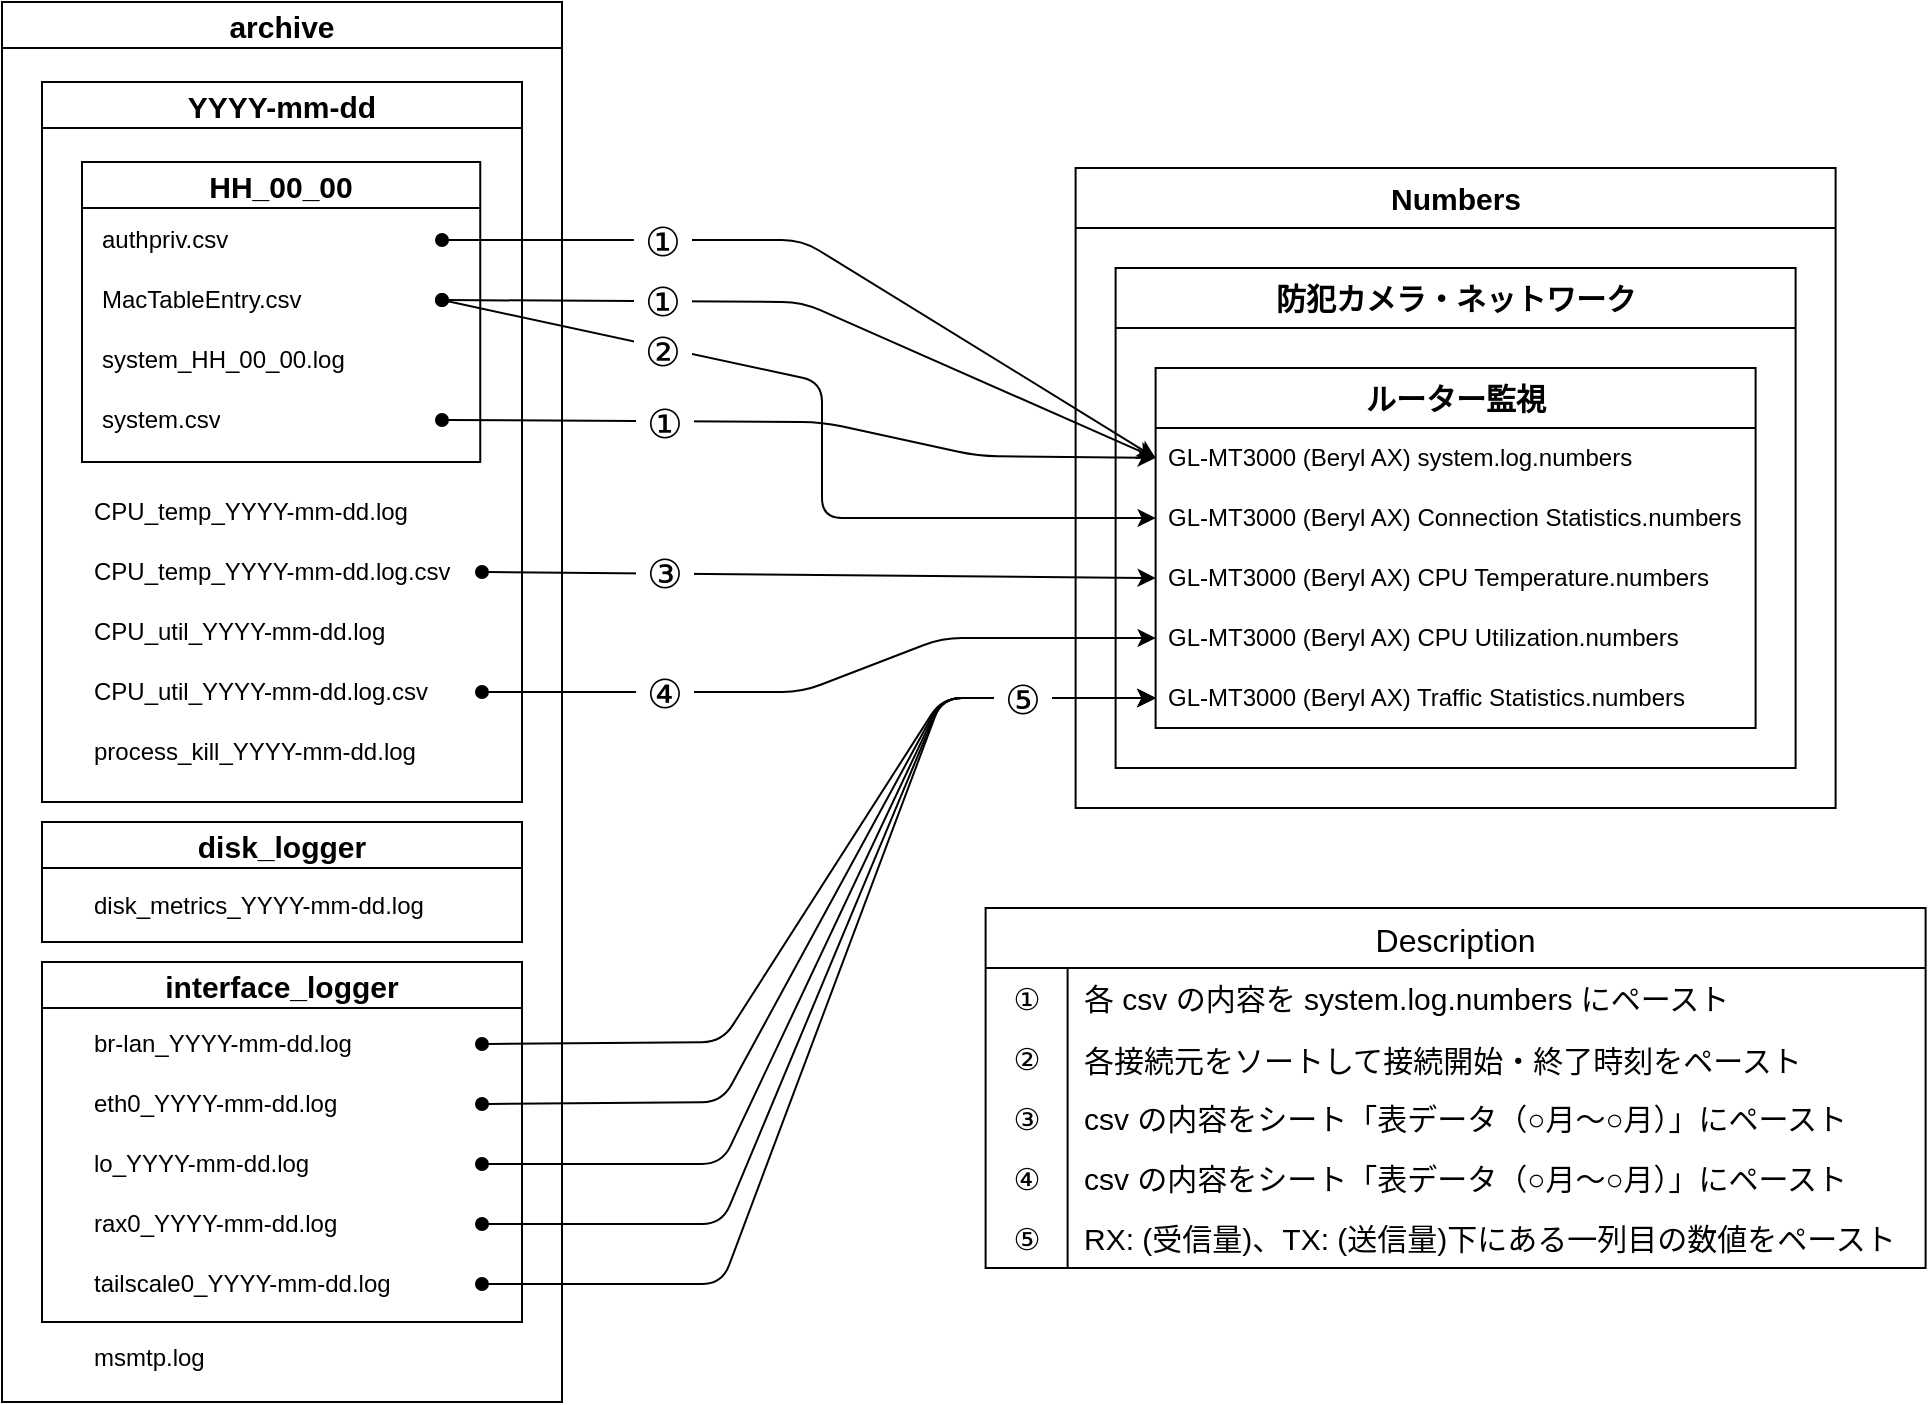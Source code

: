 <mxfile version="24.7.13">
  <diagram name="ページ1" id="POTG8XySrepqZoLcC0DG">
    <mxGraphModel dx="2240" dy="862" grid="1" gridSize="10" guides="1" tooltips="1" connect="1" arrows="1" fold="1" page="1" pageScale="1" pageWidth="827" pageHeight="1169" math="0" shadow="0">
      <root>
        <mxCell id="0" />
        <mxCell id="1" parent="0" />
        <mxCell id="_yV6Y9GvnwlzQ7EZrmGs-73" value="" style="group;movable=1;resizable=1;rotatable=1;deletable=1;editable=1;locked=0;connectable=1;" parent="1" vertex="1" connectable="0">
          <mxGeometry x="-720" y="240" width="200" height="150" as="geometry" />
        </mxCell>
        <mxCell id="_yV6Y9GvnwlzQ7EZrmGs-74" value="&lt;span style=&quot;font-size: 15px;&quot;&gt;HH_00_00&lt;/span&gt;" style="swimlane;whiteSpace=wrap;html=1;movable=1;resizable=1;rotatable=1;deletable=1;editable=1;locked=0;connectable=1;container=0;" parent="_yV6Y9GvnwlzQ7EZrmGs-73" vertex="1">
          <mxGeometry width="199.13" height="150" as="geometry" />
        </mxCell>
        <UserObject label="authpriv.csv" id="_yV6Y9GvnwlzQ7EZrmGs-80">
          <mxCell style="text;strokeColor=none;fillColor=none;align=left;verticalAlign=middle;spacingLeft=4;spacingRight=4;overflow=hidden;points=[[0,0.5],[1,0.5]];portConstraint=eastwest;rotatable=1;whiteSpace=wrap;html=1;movable=1;resizable=1;deletable=1;editable=1;locked=0;connectable=1;" parent="_yV6Y9GvnwlzQ7EZrmGs-73" vertex="1">
            <mxGeometry x="4" y="24" width="176" height="30" as="geometry" />
          </mxCell>
        </UserObject>
        <UserObject label="MacTableEntry.csv" id="_yV6Y9GvnwlzQ7EZrmGs-81">
          <mxCell style="text;strokeColor=none;fillColor=none;align=left;verticalAlign=middle;spacingLeft=4;spacingRight=4;overflow=hidden;points=[[0,0.5],[1,0.5]];portConstraint=eastwest;rotatable=1;whiteSpace=wrap;html=1;movable=1;resizable=1;deletable=1;editable=1;locked=0;connectable=1;" parent="_yV6Y9GvnwlzQ7EZrmGs-73" vertex="1">
            <mxGeometry x="4" y="54" width="176" height="30" as="geometry" />
          </mxCell>
        </UserObject>
        <UserObject label="system_HH_00_00.log" id="_yV6Y9GvnwlzQ7EZrmGs-82">
          <mxCell style="text;strokeColor=none;fillColor=none;align=left;verticalAlign=middle;spacingLeft=4;spacingRight=4;overflow=hidden;points=[[0,0.5],[1,0.5]];portConstraint=eastwest;rotatable=1;whiteSpace=wrap;html=1;movable=1;resizable=1;deletable=1;editable=1;locked=0;connectable=1;" parent="_yV6Y9GvnwlzQ7EZrmGs-73" vertex="1">
            <mxGeometry x="4" y="84" width="176" height="30" as="geometry" />
          </mxCell>
        </UserObject>
        <UserObject label="system.csv" id="_yV6Y9GvnwlzQ7EZrmGs-84">
          <mxCell style="text;strokeColor=none;fillColor=none;align=left;verticalAlign=middle;spacingLeft=4;spacingRight=4;overflow=hidden;points=[[0,0.5],[1,0.5]];portConstraint=eastwest;rotatable=1;whiteSpace=wrap;html=1;movable=1;resizable=1;deletable=1;editable=1;locked=0;connectable=1;" parent="_yV6Y9GvnwlzQ7EZrmGs-73" vertex="1">
            <mxGeometry x="4" y="114" width="176" height="30" as="geometry" />
          </mxCell>
        </UserObject>
        <mxCell id="_yV6Y9GvnwlzQ7EZrmGs-72" value="&lt;span style=&quot;font-size: 15px;&quot;&gt;YYYY-mm-dd&lt;/span&gt;" style="swimlane;whiteSpace=wrap;html=1;movable=1;resizable=1;rotatable=1;deletable=1;editable=1;locked=0;connectable=1;" parent="1" vertex="1">
          <mxGeometry x="-740" y="200" width="240" height="360" as="geometry" />
        </mxCell>
        <UserObject label="process_kill_YYYY-mm-dd.log" id="_yV6Y9GvnwlzQ7EZrmGs-79">
          <mxCell style="text;strokeColor=none;fillColor=none;align=left;verticalAlign=middle;spacingLeft=4;spacingRight=4;overflow=hidden;points=[[0,0.5],[1,0.5]];portConstraint=eastwest;rotatable=1;whiteSpace=wrap;html=1;movable=1;resizable=1;deletable=1;editable=1;locked=0;connectable=1;" parent="1" vertex="1">
            <mxGeometry x="-720" y="520" width="200" height="30" as="geometry" />
          </mxCell>
        </UserObject>
        <UserObject label="CPU_util_YYYY-mm-dd.log.csv" id="_yV6Y9GvnwlzQ7EZrmGs-77">
          <mxCell style="text;strokeColor=none;fillColor=none;align=left;verticalAlign=middle;spacingLeft=4;spacingRight=4;overflow=hidden;points=[[0,0.5],[1,0.5]];portConstraint=eastwest;rotatable=1;whiteSpace=wrap;html=1;movable=1;resizable=1;deletable=1;editable=1;locked=0;connectable=1;" parent="1" vertex="1">
            <mxGeometry x="-720" y="490" width="200" height="30" as="geometry" />
          </mxCell>
        </UserObject>
        <UserObject label="CPU_util_YYYY-mm-dd.log" id="_yV6Y9GvnwlzQ7EZrmGs-76">
          <mxCell style="text;strokeColor=none;fillColor=none;align=left;verticalAlign=middle;spacingLeft=4;spacingRight=4;overflow=hidden;points=[[0,0.5],[1,0.5]];portConstraint=eastwest;rotatable=1;whiteSpace=wrap;html=1;movable=1;resizable=1;deletable=1;editable=1;locked=0;connectable=1;" parent="1" vertex="1">
            <mxGeometry x="-720" y="460" width="200" height="30" as="geometry" />
          </mxCell>
        </UserObject>
        <UserObject label="CPU_temp_YYYY-mm-dd.log.csv" id="_yV6Y9GvnwlzQ7EZrmGs-75">
          <mxCell style="text;strokeColor=none;fillColor=none;align=left;verticalAlign=middle;spacingLeft=4;spacingRight=4;overflow=hidden;points=[[0,0.5],[1,0.5]];portConstraint=eastwest;rotatable=1;whiteSpace=wrap;html=1;movable=1;resizable=1;deletable=1;editable=1;locked=0;connectable=1;" parent="1" vertex="1">
            <mxGeometry x="-720" y="430" width="200" height="30" as="geometry" />
          </mxCell>
        </UserObject>
        <UserObject label="CPU_temp_YYYY-mm-dd.log" id="_yV6Y9GvnwlzQ7EZrmGs-62">
          <mxCell style="text;strokeColor=none;fillColor=none;align=left;verticalAlign=middle;spacingLeft=4;spacingRight=4;overflow=hidden;points=[[0,0.5],[1,0.5]];portConstraint=eastwest;rotatable=1;whiteSpace=wrap;html=1;movable=1;resizable=1;deletable=1;editable=1;locked=0;connectable=1;" parent="1" vertex="1">
            <mxGeometry x="-720" y="400" width="200" height="30" as="geometry" />
          </mxCell>
        </UserObject>
        <mxCell id="_yV6Y9GvnwlzQ7EZrmGs-56" value="&lt;font style=&quot;font-size: 15px;&quot;&gt;archive&lt;/font&gt;" style="swimlane;whiteSpace=wrap;html=1;container=0;movable=1;resizable=1;rotatable=1;deletable=1;editable=1;locked=0;connectable=1;" parent="1" vertex="1">
          <mxGeometry x="-760" y="160" width="280" height="700" as="geometry" />
        </mxCell>
        <mxCell id="_yV6Y9GvnwlzQ7EZrmGs-89" value="&lt;span style=&quot;font-size: 15px;&quot;&gt;disk_logger&lt;/span&gt;" style="swimlane;whiteSpace=wrap;html=1;container=0;movable=1;resizable=1;rotatable=1;deletable=1;editable=1;locked=0;connectable=1;" parent="1" vertex="1">
          <mxGeometry x="-740" y="570" width="240" height="60" as="geometry" />
        </mxCell>
        <UserObject label="disk_metrics_YYYY-mm-dd.log" id="_yV6Y9GvnwlzQ7EZrmGs-94">
          <mxCell style="text;strokeColor=none;fillColor=none;align=left;verticalAlign=middle;spacingLeft=4;spacingRight=4;overflow=hidden;points=[[0,0.5],[1,0.5]];portConstraint=eastwest;rotatable=1;whiteSpace=wrap;html=1;movable=1;resizable=1;deletable=1;editable=1;locked=0;connectable=1;" parent="1" vertex="1">
            <mxGeometry x="-720" y="597" width="200" height="30" as="geometry" />
          </mxCell>
        </UserObject>
        <mxCell id="_yV6Y9GvnwlzQ7EZrmGs-96" value="&lt;span style=&quot;font-size: 15px;&quot;&gt;interface_logger&lt;/span&gt;" style="swimlane;whiteSpace=wrap;html=1;container=0;movable=1;resizable=1;rotatable=1;deletable=1;editable=1;locked=0;connectable=1;" parent="1" vertex="1">
          <mxGeometry x="-740" y="640" width="240" height="180" as="geometry" />
        </mxCell>
        <UserObject label="br-lan_YYYY-mm-dd.log" id="_yV6Y9GvnwlzQ7EZrmGs-97">
          <mxCell style="text;strokeColor=none;fillColor=none;align=left;verticalAlign=middle;spacingLeft=4;spacingRight=4;overflow=hidden;points=[[0,0.5],[1,0.5]];portConstraint=eastwest;rotatable=1;whiteSpace=wrap;html=1;container=0;movable=1;resizable=1;deletable=1;editable=1;locked=0;connectable=1;" parent="1" vertex="1">
            <mxGeometry x="-720" y="666" width="200" height="30" as="geometry" />
          </mxCell>
        </UserObject>
        <UserObject label="eth0_YYYY-mm-dd.log" id="_yV6Y9GvnwlzQ7EZrmGs-98">
          <mxCell style="text;strokeColor=none;fillColor=none;align=left;verticalAlign=middle;spacingLeft=4;spacingRight=4;overflow=hidden;points=[[0,0.5],[1,0.5]];portConstraint=eastwest;rotatable=1;whiteSpace=wrap;html=1;container=0;movable=1;resizable=1;deletable=1;editable=1;locked=0;connectable=1;" parent="1" vertex="1">
            <mxGeometry x="-720" y="696" width="200" height="30" as="geometry" />
          </mxCell>
        </UserObject>
        <UserObject label="lo_YYYY-mm-dd.log" id="_yV6Y9GvnwlzQ7EZrmGs-99">
          <mxCell style="text;strokeColor=none;fillColor=none;align=left;verticalAlign=middle;spacingLeft=4;spacingRight=4;overflow=hidden;points=[[0,0.5],[1,0.5]];portConstraint=eastwest;rotatable=1;whiteSpace=wrap;html=1;container=0;movable=1;resizable=1;deletable=1;editable=1;locked=0;connectable=1;" parent="1" vertex="1">
            <mxGeometry x="-720" y="726" width="200" height="30" as="geometry" />
          </mxCell>
        </UserObject>
        <UserObject label="rax0_YYYY-mm-dd.log" id="_yV6Y9GvnwlzQ7EZrmGs-100">
          <mxCell style="text;strokeColor=none;fillColor=none;align=left;verticalAlign=middle;spacingLeft=4;spacingRight=4;overflow=hidden;points=[[0,0.5],[1,0.5]];portConstraint=eastwest;rotatable=1;whiteSpace=wrap;html=1;container=0;movable=1;resizable=1;deletable=1;editable=1;locked=0;connectable=1;" parent="1" vertex="1">
            <mxGeometry x="-720" y="756" width="200" height="30" as="geometry" />
          </mxCell>
        </UserObject>
        <UserObject label="tailscale0_YYYY-mm-dd.log" id="_yV6Y9GvnwlzQ7EZrmGs-101">
          <mxCell style="text;strokeColor=none;fillColor=none;align=left;verticalAlign=middle;spacingLeft=4;spacingRight=4;overflow=hidden;points=[[0,0.5],[1,0.5]];portConstraint=eastwest;rotatable=1;whiteSpace=wrap;html=1;container=0;movable=1;resizable=1;deletable=1;editable=1;locked=0;connectable=1;" parent="1" vertex="1">
            <mxGeometry x="-720" y="786" width="200" height="30" as="geometry" />
          </mxCell>
        </UserObject>
        <UserObject label="msmtp.log" id="_yV6Y9GvnwlzQ7EZrmGs-102">
          <mxCell style="text;strokeColor=none;fillColor=none;align=left;verticalAlign=middle;spacingLeft=4;spacingRight=4;overflow=hidden;points=[[0,0.5],[1,0.5]];portConstraint=eastwest;rotatable=1;whiteSpace=wrap;html=1;movable=1;resizable=1;deletable=1;editable=1;locked=0;connectable=1;" parent="1" vertex="1">
            <mxGeometry x="-720" y="823" width="200" height="30" as="geometry" />
          </mxCell>
        </UserObject>
        <mxCell id="HLHCXN7Uvu8sfQoYptTu-39" value="" style="group;fillColor=default;" parent="1" vertex="1" connectable="0">
          <mxGeometry x="-223.2" y="243" width="380" height="320" as="geometry" />
        </mxCell>
        <mxCell id="HLHCXN7Uvu8sfQoYptTu-16" value="&lt;font style=&quot;font-size: 15px;&quot;&gt;Numbers&lt;/font&gt;" style="swimlane;whiteSpace=wrap;html=1;container=0;startSize=30;" parent="HLHCXN7Uvu8sfQoYptTu-39" vertex="1">
          <mxGeometry width="380" height="320" as="geometry" />
        </mxCell>
        <mxCell id="HLHCXN7Uvu8sfQoYptTu-38" value="" style="group;fillColor=default;" parent="HLHCXN7Uvu8sfQoYptTu-39" vertex="1" connectable="0">
          <mxGeometry x="20" y="50" width="340" height="250" as="geometry" />
        </mxCell>
        <mxCell id="HLHCXN7Uvu8sfQoYptTu-21" value="&lt;font style=&quot;font-size: 15px;&quot;&gt;防犯カメラ・ネットワーク&lt;/font&gt;" style="swimlane;whiteSpace=wrap;html=1;container=0;startSize=30;" parent="HLHCXN7Uvu8sfQoYptTu-38" vertex="1">
          <mxGeometry width="340" height="250" as="geometry" />
        </mxCell>
        <mxCell id="HLHCXN7Uvu8sfQoYptTu-37" value="" style="group;fillColor=default;container=0;" parent="HLHCXN7Uvu8sfQoYptTu-38" vertex="1" connectable="0">
          <mxGeometry x="20" y="50" width="300" height="180" as="geometry" />
        </mxCell>
        <mxCell id="HLHCXN7Uvu8sfQoYptTu-11" value="&lt;span style=&quot;font-size: 15px;&quot;&gt;ルーター監視&lt;/span&gt;" style="swimlane;fontStyle=1;childLayout=stackLayout;horizontal=1;startSize=30;horizontalStack=0;resizeParent=1;resizeParentMax=0;resizeLast=0;collapsible=1;marginBottom=0;whiteSpace=wrap;html=1;container=0;" parent="HLHCXN7Uvu8sfQoYptTu-38" vertex="1">
          <mxGeometry x="20" y="50" width="300" height="180" as="geometry" />
        </mxCell>
        <mxCell id="HLHCXN7Uvu8sfQoYptTu-13" value="GL-MT3000 (Beryl AX) system.log.numbers" style="text;strokeColor=none;fillColor=none;align=left;verticalAlign=middle;spacingLeft=4;spacingRight=4;overflow=hidden;points=[[0,0.5],[1,0.5]];portConstraint=eastwest;rotatable=0;whiteSpace=wrap;html=1;" parent="HLHCXN7Uvu8sfQoYptTu-38" vertex="1">
          <mxGeometry x="20" y="80" width="300" height="30" as="geometry" />
        </mxCell>
        <UserObject label="GL-MT3000 (Beryl AX) CPU Temperature.numbers" id="HLHCXN7Uvu8sfQoYptTu-15">
          <mxCell style="text;strokeColor=none;fillColor=none;align=left;verticalAlign=middle;spacingLeft=4;spacingRight=4;overflow=hidden;points=[[0,0.5],[1,0.5]];portConstraint=eastwest;rotatable=0;whiteSpace=wrap;html=1;" parent="HLHCXN7Uvu8sfQoYptTu-38" vertex="1">
            <mxGeometry x="20" y="140" width="300" height="30" as="geometry" />
          </mxCell>
        </UserObject>
        <mxCell id="HLHCXN7Uvu8sfQoYptTu-14" value="GL-MT3000 (Beryl AX) CPU Utilization.numbers" style="text;strokeColor=none;fillColor=none;align=left;verticalAlign=middle;spacingLeft=4;spacingRight=4;overflow=hidden;points=[[0,0.5],[1,0.5]];portConstraint=eastwest;rotatable=0;whiteSpace=wrap;html=1;" parent="HLHCXN7Uvu8sfQoYptTu-38" vertex="1">
          <mxGeometry x="20" y="170" width="300" height="30" as="geometry" />
        </mxCell>
        <UserObject label="GL-MT3000 (Beryl AX) Traffic Statistics.numbers" id="HLHCXN7Uvu8sfQoYptTu-12">
          <mxCell style="text;strokeColor=none;fillColor=none;align=left;verticalAlign=middle;spacingLeft=4;spacingRight=4;overflow=hidden;points=[[0,0.5],[1,0.5]];portConstraint=eastwest;rotatable=0;whiteSpace=wrap;html=1;" parent="HLHCXN7Uvu8sfQoYptTu-38" vertex="1">
            <mxGeometry x="20" y="200" width="300" height="30" as="geometry" />
          </mxCell>
        </UserObject>
        <mxCell id="HLHCXN7Uvu8sfQoYptTu-23" value="GL-MT3000 (Beryl AX) Connection Statistics.numbers" style="text;strokeColor=none;fillColor=none;align=left;verticalAlign=middle;spacingLeft=4;spacingRight=4;overflow=hidden;points=[[0,0.5],[1,0.5]];portConstraint=eastwest;rotatable=0;whiteSpace=wrap;html=1;" parent="HLHCXN7Uvu8sfQoYptTu-38" vertex="1">
          <mxGeometry x="20" y="110" width="300" height="30" as="geometry" />
        </mxCell>
        <mxCell id="_yV6Y9GvnwlzQ7EZrmGs-142" value="" style="endArrow=classic;html=1;rounded=1;curved=0;entryX=0;entryY=0.5;entryDx=0;entryDy=0;startArrow=oval;startFill=1;exitX=1;exitY=0.5;exitDx=0;exitDy=0;" parent="1" source="_yV6Y9GvnwlzQ7EZrmGs-97" target="HLHCXN7Uvu8sfQoYptTu-12" edge="1">
          <mxGeometry width="50" height="50" relative="1" as="geometry">
            <mxPoint x="-194" y="617.075" as="sourcePoint" />
            <mxPoint x="-184" y="603" as="targetPoint" />
            <Array as="points">
              <mxPoint x="-400" y="680" />
              <mxPoint x="-290" y="508" />
            </Array>
          </mxGeometry>
        </mxCell>
        <mxCell id="HLHCXN7Uvu8sfQoYptTu-24" value="" style="endArrow=classic;html=1;rounded=1;curved=0;startArrow=oval;startFill=1;exitX=1;exitY=0.5;exitDx=0;exitDy=0;entryX=0;entryY=0.5;entryDx=0;entryDy=0;" parent="1" source="_yV6Y9GvnwlzQ7EZrmGs-98" target="HLHCXN7Uvu8sfQoYptTu-12" edge="1">
          <mxGeometry width="50" height="50" relative="1" as="geometry">
            <mxPoint x="-510" y="691" as="sourcePoint" />
            <mxPoint x="-340" y="1048" as="targetPoint" />
            <Array as="points">
              <mxPoint x="-400" y="710" />
              <mxPoint x="-290" y="508" />
            </Array>
          </mxGeometry>
        </mxCell>
        <mxCell id="HLHCXN7Uvu8sfQoYptTu-25" value="" style="endArrow=classic;html=1;rounded=1;curved=0;startArrow=oval;startFill=1;exitX=1;exitY=0.5;exitDx=0;exitDy=0;entryX=0;entryY=0.5;entryDx=0;entryDy=0;" parent="1" source="_yV6Y9GvnwlzQ7EZrmGs-99" target="HLHCXN7Uvu8sfQoYptTu-12" edge="1">
          <mxGeometry width="50" height="50" relative="1" as="geometry">
            <mxPoint x="-500" y="701" as="sourcePoint" />
            <mxPoint x="-340" y="1050" as="targetPoint" />
            <Array as="points">
              <mxPoint x="-400" y="741" />
              <mxPoint x="-290" y="508" />
            </Array>
          </mxGeometry>
        </mxCell>
        <mxCell id="HLHCXN7Uvu8sfQoYptTu-26" value="" style="endArrow=classic;html=1;rounded=1;curved=0;startArrow=oval;startFill=1;exitX=1;exitY=0.5;exitDx=0;exitDy=0;entryX=0;entryY=0.5;entryDx=0;entryDy=0;" parent="1" source="_yV6Y9GvnwlzQ7EZrmGs-100" target="HLHCXN7Uvu8sfQoYptTu-12" edge="1">
          <mxGeometry width="50" height="50" relative="1" as="geometry">
            <mxPoint x="-490" y="711" as="sourcePoint" />
            <mxPoint x="-350" y="1070" as="targetPoint" />
            <Array as="points">
              <mxPoint x="-400" y="771" />
              <mxPoint x="-290" y="508" />
            </Array>
          </mxGeometry>
        </mxCell>
        <mxCell id="HLHCXN7Uvu8sfQoYptTu-27" value="" style="endArrow=classic;html=1;rounded=1;curved=0;startArrow=oval;startFill=1;exitX=1;exitY=0.5;exitDx=0;exitDy=0;entryX=0;entryY=0.5;entryDx=0;entryDy=0;" parent="1" source="_yV6Y9GvnwlzQ7EZrmGs-101" target="HLHCXN7Uvu8sfQoYptTu-12" edge="1">
          <mxGeometry width="50" height="50" relative="1" as="geometry">
            <mxPoint x="-480" y="721" as="sourcePoint" />
            <mxPoint x="-390" y="1090" as="targetPoint" />
            <Array as="points">
              <mxPoint x="-400" y="801" />
              <mxPoint x="-290" y="508" />
            </Array>
          </mxGeometry>
        </mxCell>
        <mxCell id="HLHCXN7Uvu8sfQoYptTu-48" value="&lt;span style=&quot;font-size: 20px;&quot;&gt;&amp;nbsp;⑤&amp;nbsp;&lt;/span&gt;" style="edgeLabel;html=1;align=center;verticalAlign=middle;resizable=0;points=[];" parent="HLHCXN7Uvu8sfQoYptTu-27" vertex="1" connectable="0">
          <mxGeometry x="0.506" y="-3" relative="1" as="geometry">
            <mxPoint x="46" y="-26" as="offset" />
          </mxGeometry>
        </mxCell>
        <mxCell id="HLHCXN7Uvu8sfQoYptTu-30" value="" style="endArrow=classic;html=1;rounded=1;curved=0;entryX=0;entryY=0.5;entryDx=0;entryDy=0;startArrow=oval;startFill=1;exitX=1;exitY=0.5;exitDx=0;exitDy=0;" parent="1" source="_yV6Y9GvnwlzQ7EZrmGs-81" target="HLHCXN7Uvu8sfQoYptTu-13" edge="1">
          <mxGeometry width="50" height="50" relative="1" as="geometry">
            <mxPoint x="-530" y="289" as="sourcePoint" />
            <mxPoint x="-210" y="535" as="targetPoint" />
            <Array as="points">
              <mxPoint x="-360" y="310" />
            </Array>
          </mxGeometry>
        </mxCell>
        <mxCell id="HLHCXN7Uvu8sfQoYptTu-43" value="&lt;span style=&quot;font-size: 20px;&quot;&gt;&amp;nbsp;①&amp;nbsp;&lt;/span&gt;" style="edgeLabel;html=1;align=center;verticalAlign=middle;resizable=0;points=[];" parent="HLHCXN7Uvu8sfQoYptTu-30" vertex="1" connectable="0">
          <mxGeometry x="-0.472" relative="1" as="geometry">
            <mxPoint x="11" y="-1" as="offset" />
          </mxGeometry>
        </mxCell>
        <mxCell id="HLHCXN7Uvu8sfQoYptTu-31" value="" style="endArrow=classic;html=1;rounded=1;curved=0;entryX=0;entryY=0.5;entryDx=0;entryDy=0;startArrow=oval;startFill=1;exitX=1;exitY=0.5;exitDx=0;exitDy=0;" parent="1" source="_yV6Y9GvnwlzQ7EZrmGs-84" target="HLHCXN7Uvu8sfQoYptTu-13" edge="1">
          <mxGeometry width="50" height="50" relative="1" as="geometry">
            <mxPoint x="-520" y="299" as="sourcePoint" />
            <mxPoint x="-200" y="545" as="targetPoint" />
            <Array as="points">
              <mxPoint x="-350" y="370" />
              <mxPoint x="-272" y="387" />
            </Array>
          </mxGeometry>
        </mxCell>
        <mxCell id="HLHCXN7Uvu8sfQoYptTu-44" value="&lt;span style=&quot;font-size: 20px;&quot;&gt;&amp;nbsp;①&amp;nbsp;&lt;/span&gt;" style="edgeLabel;html=1;align=center;verticalAlign=middle;resizable=0;points=[];" parent="HLHCXN7Uvu8sfQoYptTu-31" vertex="1" connectable="0">
          <mxGeometry x="-0.395" y="-2" relative="1" as="geometry">
            <mxPoint x="2" y="-2" as="offset" />
          </mxGeometry>
        </mxCell>
        <mxCell id="HLHCXN7Uvu8sfQoYptTu-32" value="" style="endArrow=classic;html=1;rounded=1;curved=0;entryX=0;entryY=0.5;entryDx=0;entryDy=0;startArrow=oval;startFill=1;exitX=1;exitY=0.5;exitDx=0;exitDy=0;" parent="1" source="_yV6Y9GvnwlzQ7EZrmGs-75" target="HLHCXN7Uvu8sfQoYptTu-15" edge="1">
          <mxGeometry width="50" height="50" relative="1" as="geometry">
            <mxPoint x="-510" y="309" as="sourcePoint" />
            <mxPoint x="-190" y="555" as="targetPoint" />
            <Array as="points" />
          </mxGeometry>
        </mxCell>
        <mxCell id="HLHCXN7Uvu8sfQoYptTu-45" value="&lt;span style=&quot;font-size: 20px;&quot;&gt;&amp;nbsp;③&amp;nbsp;&lt;/span&gt;" style="edgeLabel;html=1;align=center;verticalAlign=middle;resizable=0;points=[];" parent="HLHCXN7Uvu8sfQoYptTu-32" vertex="1" connectable="0">
          <mxGeometry x="-0.497" y="3" relative="1" as="geometry">
            <mxPoint x="6" y="2" as="offset" />
          </mxGeometry>
        </mxCell>
        <mxCell id="HLHCXN7Uvu8sfQoYptTu-34" value="" style="endArrow=classic;html=1;rounded=1;curved=0;entryX=0;entryY=0.5;entryDx=0;entryDy=0;startArrow=oval;startFill=1;exitX=1;exitY=0.5;exitDx=0;exitDy=0;" parent="1" source="_yV6Y9GvnwlzQ7EZrmGs-77" target="HLHCXN7Uvu8sfQoYptTu-14" edge="1">
          <mxGeometry width="50" height="50" relative="1" as="geometry">
            <mxPoint x="-500" y="319" as="sourcePoint" />
            <mxPoint x="-180" y="565" as="targetPoint" />
            <Array as="points">
              <mxPoint x="-360" y="505" />
              <mxPoint x="-290" y="478" />
            </Array>
          </mxGeometry>
        </mxCell>
        <mxCell id="HLHCXN7Uvu8sfQoYptTu-46" value="&lt;span style=&quot;font-size: 20px;&quot;&gt;&amp;nbsp;④&amp;nbsp;&lt;/span&gt;" style="edgeLabel;html=1;align=center;verticalAlign=middle;resizable=0;points=[];" parent="HLHCXN7Uvu8sfQoYptTu-34" vertex="1" connectable="0">
          <mxGeometry x="-0.473" y="1" relative="1" as="geometry">
            <mxPoint x="1" y="1" as="offset" />
          </mxGeometry>
        </mxCell>
        <mxCell id="HLHCXN7Uvu8sfQoYptTu-36" value="" style="endArrow=classic;html=1;rounded=1;curved=0;startArrow=oval;startFill=1;exitX=1;exitY=0.5;exitDx=0;exitDy=0;entryX=0;entryY=0.5;entryDx=0;entryDy=0;" parent="1" source="_yV6Y9GvnwlzQ7EZrmGs-81" target="HLHCXN7Uvu8sfQoYptTu-23" edge="1">
          <mxGeometry width="50" height="50" relative="1" as="geometry">
            <mxPoint x="-530" y="319" as="sourcePoint" />
            <mxPoint x="-300" y="580" as="targetPoint" />
            <Array as="points">
              <mxPoint x="-350" y="350" />
              <mxPoint x="-350" y="418" />
            </Array>
          </mxGeometry>
        </mxCell>
        <mxCell id="HLHCXN7Uvu8sfQoYptTu-42" value="&lt;span style=&quot;font-size: 20px;&quot;&gt;&amp;nbsp;②&amp;nbsp;&lt;/span&gt;" style="edgeLabel;html=1;align=center;verticalAlign=middle;resizable=0;points=[];" parent="HLHCXN7Uvu8sfQoYptTu-36" vertex="1" connectable="0">
          <mxGeometry x="-0.519" y="3" relative="1" as="geometry">
            <mxPoint x="8" y="6" as="offset" />
          </mxGeometry>
        </mxCell>
        <mxCell id="HLHCXN7Uvu8sfQoYptTu-29" value="" style="endArrow=classic;html=1;rounded=1;curved=0;entryX=0;entryY=0.5;entryDx=0;entryDy=0;startArrow=oval;startFill=1;exitX=1;exitY=0.5;exitDx=0;exitDy=0;" parent="1" source="_yV6Y9GvnwlzQ7EZrmGs-80" target="HLHCXN7Uvu8sfQoYptTu-13" edge="1">
          <mxGeometry width="50" height="50" relative="1" as="geometry">
            <mxPoint x="-510" y="691" as="sourcePoint" />
            <mxPoint x="-210" y="505" as="targetPoint" />
            <Array as="points">
              <mxPoint x="-360" y="279" />
            </Array>
          </mxGeometry>
        </mxCell>
        <mxCell id="HLHCXN7Uvu8sfQoYptTu-40" value="&amp;nbsp;①&amp;nbsp;" style="edgeLabel;html=1;align=center;verticalAlign=middle;resizable=0;points=[];fontSize=20;" parent="HLHCXN7Uvu8sfQoYptTu-29" vertex="1" connectable="0">
          <mxGeometry x="-0.436" y="1" relative="1" as="geometry">
            <mxPoint y="1" as="offset" />
          </mxGeometry>
        </mxCell>
        <mxCell id="HLHCXN7Uvu8sfQoYptTu-49" value="Description" style="shape=table;startSize=30;container=1;collapsible=0;childLayout=tableLayout;fixedRows=1;rowLines=0;fontStyle=0;strokeColor=default;fontSize=16;labelBackgroundColor=none;" parent="1" vertex="1">
          <mxGeometry x="-268.2" y="613" width="470" height="180" as="geometry" />
        </mxCell>
        <mxCell id="HLHCXN7Uvu8sfQoYptTu-50" value="" style="shape=tableRow;horizontal=0;startSize=0;swimlaneHead=0;swimlaneBody=0;top=0;left=0;bottom=0;right=0;collapsible=0;dropTarget=0;fillColor=none;points=[[0,0.5],[1,0.5]];portConstraint=eastwest;strokeColor=inherit;fontSize=16;" parent="HLHCXN7Uvu8sfQoYptTu-49" vertex="1">
          <mxGeometry y="30" width="470" height="30" as="geometry" />
        </mxCell>
        <mxCell id="HLHCXN7Uvu8sfQoYptTu-51" value="①" style="shape=partialRectangle;html=1;whiteSpace=wrap;connectable=0;fillColor=none;top=0;left=0;bottom=0;right=0;overflow=hidden;pointerEvents=1;strokeColor=inherit;fontSize=15;" parent="HLHCXN7Uvu8sfQoYptTu-50" vertex="1">
          <mxGeometry width="41" height="30" as="geometry">
            <mxRectangle width="41" height="30" as="alternateBounds" />
          </mxGeometry>
        </mxCell>
        <mxCell id="HLHCXN7Uvu8sfQoYptTu-52" value="各 csv の内容を&amp;nbsp;&lt;span style=&quot;font-size: 15px;&quot;&gt;system.log.numbers&amp;nbsp;&lt;/span&gt;にペースト" style="shape=partialRectangle;html=1;whiteSpace=wrap;connectable=0;fillColor=none;top=0;left=0;bottom=0;right=0;align=left;spacingLeft=6;overflow=hidden;strokeColor=inherit;fontSize=15;" parent="HLHCXN7Uvu8sfQoYptTu-50" vertex="1">
          <mxGeometry x="41" width="429" height="30" as="geometry">
            <mxRectangle width="429" height="30" as="alternateBounds" />
          </mxGeometry>
        </mxCell>
        <mxCell id="HLHCXN7Uvu8sfQoYptTu-53" value="" style="shape=tableRow;horizontal=0;startSize=0;swimlaneHead=0;swimlaneBody=0;top=0;left=0;bottom=0;right=0;collapsible=0;dropTarget=0;fillColor=none;points=[[0,0.5],[1,0.5]];portConstraint=eastwest;strokeColor=inherit;fontSize=16;" parent="HLHCXN7Uvu8sfQoYptTu-49" vertex="1">
          <mxGeometry y="60" width="470" height="30" as="geometry" />
        </mxCell>
        <mxCell id="HLHCXN7Uvu8sfQoYptTu-54" value="②" style="shape=partialRectangle;html=1;whiteSpace=wrap;connectable=0;fillColor=none;top=0;left=0;bottom=0;right=0;overflow=hidden;strokeColor=inherit;fontSize=15;" parent="HLHCXN7Uvu8sfQoYptTu-53" vertex="1">
          <mxGeometry width="41" height="30" as="geometry">
            <mxRectangle width="41" height="30" as="alternateBounds" />
          </mxGeometry>
        </mxCell>
        <mxCell id="HLHCXN7Uvu8sfQoYptTu-55" value="&lt;p style=&quot;margin: 0px; font-variant-numeric: normal; font-variant-east-asian: normal; font-variant-alternates: normal; font-size-adjust: none; font-kerning: auto; font-optical-sizing: auto; font-feature-settings: normal; font-variation-settings: normal; font-variant-position: normal; font-stretch: normal; line-height: normal; font-family: &amp;quot;Hiragino Sans&amp;quot;;&quot; class=&quot;p1&quot;&gt;&lt;font style=&quot;font-size: 15px;&quot;&gt;各接続元をソートして&lt;/font&gt;&lt;span style=&quot;font-size: 15px; background-color: initial;&quot;&gt;接続開始・終了&lt;/span&gt;&lt;span style=&quot;font-size: 15px; background-color: initial;&quot;&gt;時刻をペースト&lt;/span&gt;&lt;/p&gt;" style="shape=partialRectangle;html=1;whiteSpace=wrap;connectable=0;fillColor=none;top=0;left=0;bottom=0;right=0;align=left;spacingLeft=6;overflow=hidden;strokeColor=inherit;fontSize=16;" parent="HLHCXN7Uvu8sfQoYptTu-53" vertex="1">
          <mxGeometry x="41" width="429" height="30" as="geometry">
            <mxRectangle width="429" height="30" as="alternateBounds" />
          </mxGeometry>
        </mxCell>
        <mxCell id="HLHCXN7Uvu8sfQoYptTu-56" value="" style="shape=tableRow;horizontal=0;startSize=0;swimlaneHead=0;swimlaneBody=0;top=0;left=0;bottom=0;right=0;collapsible=0;dropTarget=0;fillColor=none;points=[[0,0.5],[1,0.5]];portConstraint=eastwest;strokeColor=inherit;fontSize=16;" parent="HLHCXN7Uvu8sfQoYptTu-49" vertex="1">
          <mxGeometry y="90" width="470" height="30" as="geometry" />
        </mxCell>
        <mxCell id="HLHCXN7Uvu8sfQoYptTu-57" value="③" style="shape=partialRectangle;html=1;whiteSpace=wrap;connectable=0;fillColor=none;top=0;left=0;bottom=0;right=0;overflow=hidden;strokeColor=inherit;fontSize=15;" parent="HLHCXN7Uvu8sfQoYptTu-56" vertex="1">
          <mxGeometry width="41" height="30" as="geometry">
            <mxRectangle width="41" height="30" as="alternateBounds" />
          </mxGeometry>
        </mxCell>
        <mxCell id="HLHCXN7Uvu8sfQoYptTu-58" value="&lt;p style=&quot;white-space-collapse: preserve; font-size: 15px; margin: 0px;&quot;&gt;csv の内容をシート「表データ（○月〜○月）」にペースト&lt;/p&gt;" style="shape=partialRectangle;html=1;whiteSpace=wrap;connectable=0;fillColor=none;top=0;left=0;bottom=0;right=0;align=left;spacingLeft=6;overflow=hidden;strokeColor=inherit;fontSize=15;" parent="HLHCXN7Uvu8sfQoYptTu-56" vertex="1">
          <mxGeometry x="41" width="429" height="30" as="geometry">
            <mxRectangle width="429" height="30" as="alternateBounds" />
          </mxGeometry>
        </mxCell>
        <mxCell id="HLHCXN7Uvu8sfQoYptTu-62" style="shape=tableRow;horizontal=0;startSize=0;swimlaneHead=0;swimlaneBody=0;top=0;left=0;bottom=0;right=0;collapsible=0;dropTarget=0;fillColor=none;points=[[0,0.5],[1,0.5]];portConstraint=eastwest;strokeColor=inherit;fontSize=16;" parent="HLHCXN7Uvu8sfQoYptTu-49" vertex="1">
          <mxGeometry y="120" width="470" height="30" as="geometry" />
        </mxCell>
        <mxCell id="HLHCXN7Uvu8sfQoYptTu-63" value="④" style="shape=partialRectangle;html=1;whiteSpace=wrap;connectable=0;fillColor=none;top=0;left=0;bottom=0;right=0;overflow=hidden;strokeColor=inherit;fontSize=15;" parent="HLHCXN7Uvu8sfQoYptTu-62" vertex="1">
          <mxGeometry width="41" height="30" as="geometry">
            <mxRectangle width="41" height="30" as="alternateBounds" />
          </mxGeometry>
        </mxCell>
        <mxCell id="HLHCXN7Uvu8sfQoYptTu-64" value="&lt;span style=&quot;font-size: 15px; white-space-collapse: preserve;&quot;&gt;csv の内容をシート「表データ（○月〜○月）」にペースト&lt;/span&gt;" style="shape=partialRectangle;html=1;whiteSpace=wrap;connectable=0;fillColor=none;top=0;left=0;bottom=0;right=0;align=left;spacingLeft=6;overflow=hidden;strokeColor=inherit;fontSize=16;" parent="HLHCXN7Uvu8sfQoYptTu-62" vertex="1">
          <mxGeometry x="41" width="429" height="30" as="geometry">
            <mxRectangle width="429" height="30" as="alternateBounds" />
          </mxGeometry>
        </mxCell>
        <mxCell id="HLHCXN7Uvu8sfQoYptTu-59" style="shape=tableRow;horizontal=0;startSize=0;swimlaneHead=0;swimlaneBody=0;top=0;left=0;bottom=0;right=0;collapsible=0;dropTarget=0;fillColor=none;points=[[0,0.5],[1,0.5]];portConstraint=eastwest;strokeColor=inherit;fontSize=16;" parent="HLHCXN7Uvu8sfQoYptTu-49" vertex="1">
          <mxGeometry y="150" width="470" height="30" as="geometry" />
        </mxCell>
        <mxCell id="HLHCXN7Uvu8sfQoYptTu-60" value="⑤" style="shape=partialRectangle;html=1;whiteSpace=wrap;connectable=0;fillColor=none;top=0;left=0;bottom=0;right=0;overflow=hidden;strokeColor=inherit;fontSize=15;" parent="HLHCXN7Uvu8sfQoYptTu-59" vertex="1">
          <mxGeometry width="41" height="30" as="geometry">
            <mxRectangle width="41" height="30" as="alternateBounds" />
          </mxGeometry>
        </mxCell>
        <mxCell id="HLHCXN7Uvu8sfQoYptTu-61" value="&lt;p style=&quot;white-space-collapse: preserve; font-size: 15px; margin: 0px;&quot;&gt;RX: (受信量)、TX: (送信量)下にある一列目の数値をペースト&lt;/p&gt;" style="shape=partialRectangle;html=1;whiteSpace=wrap;connectable=0;fillColor=none;top=0;left=0;bottom=0;right=0;align=left;spacingLeft=6;overflow=hidden;strokeColor=inherit;fontSize=15;" parent="HLHCXN7Uvu8sfQoYptTu-59" vertex="1">
          <mxGeometry x="41" width="429" height="30" as="geometry">
            <mxRectangle width="429" height="30" as="alternateBounds" />
          </mxGeometry>
        </mxCell>
      </root>
    </mxGraphModel>
  </diagram>
</mxfile>
